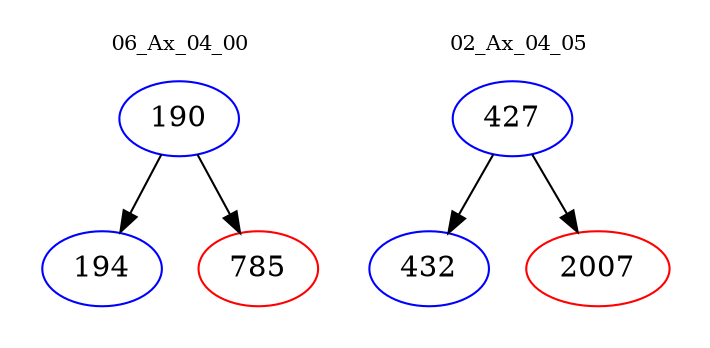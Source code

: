 digraph{
subgraph cluster_0 {
color = white
label = "06_Ax_04_00";
fontsize=10;
T0_190 [label="190", color="blue"]
T0_190 -> T0_194 [color="black"]
T0_194 [label="194", color="blue"]
T0_190 -> T0_785 [color="black"]
T0_785 [label="785", color="red"]
}
subgraph cluster_1 {
color = white
label = "02_Ax_04_05";
fontsize=10;
T1_427 [label="427", color="blue"]
T1_427 -> T1_432 [color="black"]
T1_432 [label="432", color="blue"]
T1_427 -> T1_2007 [color="black"]
T1_2007 [label="2007", color="red"]
}
}
